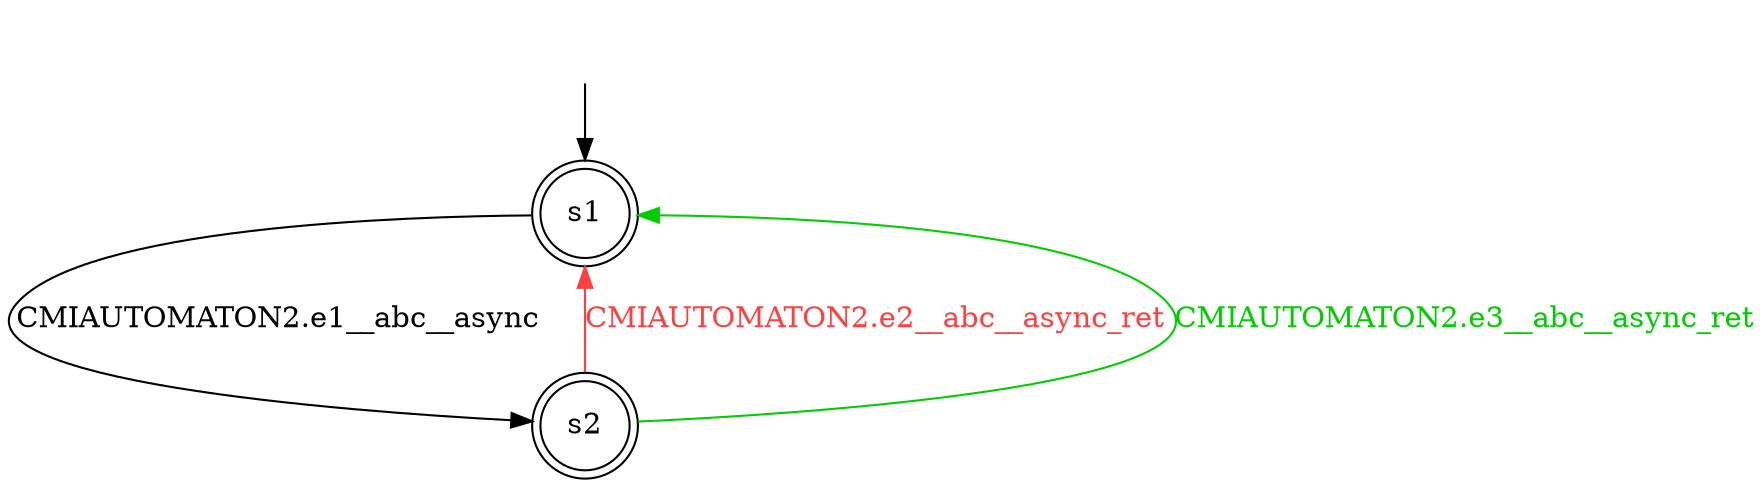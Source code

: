 digraph diffautomaton {
	1 [label=<s1> shape="doublecircle"];
	2 [label=<s2> shape="doublecircle"];
	__init1 [label=<> shape="none"];
	__init1 -> 1;
	1 -> 2 [label=<<font color="#000000">CMIAUTOMATON2.e1__abc__async</font>> id="1-0-2"];
	2 -> 1 [label=<<font color="#ff4040">CMIAUTOMATON2.e2__abc__async_ret</font>> color="#ff4040" id="2-0-1"];
	2 -> 1 [label=<<font color="#00cc00">CMIAUTOMATON2.e3__abc__async_ret</font>> color="#00cc00" id="2-1-1"];
}
